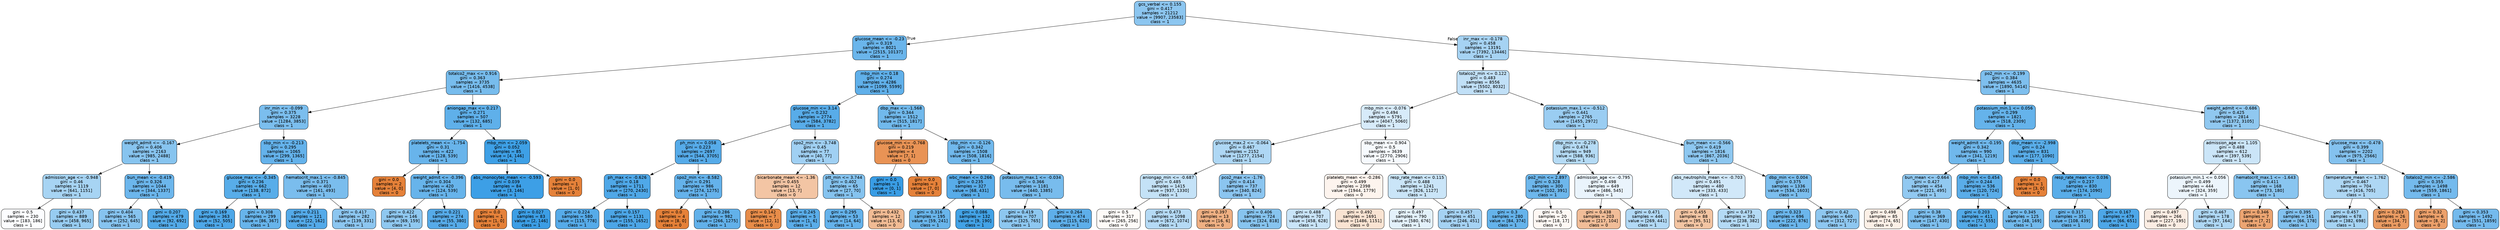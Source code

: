 digraph Tree {
node [shape=box, style="filled, rounded", color="black", fontname="helvetica"] ;
edge [fontname="helvetica"] ;
0 [label="gcs_verbal <= 0.155\ngini = 0.417\nsamples = 21212\nvalue = [9907, 23583]\nclass = 1", fillcolor="#8cc6f0"] ;
1 [label="glucose_mean <= -0.23\ngini = 0.319\nsamples = 8021\nvalue = [2515, 10137]\nclass = 1", fillcolor="#6ab5eb"] ;
0 -> 1 [labeldistance=2.5, labelangle=45, headlabel="True"] ;
2 [label="totalco2_max <= 0.916\ngini = 0.363\nsamples = 3735\nvalue = [1416, 4538]\nclass = 1", fillcolor="#77bced"] ;
1 -> 2 ;
3 [label="inr_min <= -0.099\ngini = 0.375\nsamples = 3228\nvalue = [1284, 3853]\nclass = 1", fillcolor="#7bbeee"] ;
2 -> 3 ;
4 [label="weight_admit <= -0.167\ngini = 0.406\nsamples = 2163\nvalue = [985, 2488]\nclass = 1", fillcolor="#87c4ef"] ;
3 -> 4 ;
5 [label="admission_age <= -0.948\ngini = 0.46\nsamples = 1119\nvalue = [641, 1151]\nclass = 1", fillcolor="#a7d4f3"] ;
4 -> 5 ;
6 [label="gini = 0.5\nsamples = 230\nvalue = [183, 186]\nclass = 1", fillcolor="#fcfdff"] ;
5 -> 6 ;
7 [label="gini = 0.437\nsamples = 889\nvalue = [458, 965]\nclass = 1", fillcolor="#97ccf1"] ;
5 -> 7 ;
8 [label="bun_mean <= -0.419\ngini = 0.326\nsamples = 1044\nvalue = [344, 1337]\nclass = 1", fillcolor="#6cb6ec"] ;
4 -> 8 ;
9 [label="gini = 0.404\nsamples = 565\nvalue = [252, 645]\nclass = 1", fillcolor="#86c3ef"] ;
8 -> 9 ;
10 [label="gini = 0.207\nsamples = 479\nvalue = [92, 692]\nclass = 1", fillcolor="#53aae8"] ;
8 -> 10 ;
11 [label="sbp_min <= -0.213\ngini = 0.295\nsamples = 1065\nvalue = [299, 1365]\nclass = 1", fillcolor="#64b2eb"] ;
3 -> 11 ;
12 [label="glucose_max <= -0.345\ngini = 0.236\nsamples = 662\nvalue = [138, 872]\nclass = 1", fillcolor="#58ade9"] ;
11 -> 12 ;
13 [label="gini = 0.169\nsamples = 363\nvalue = [52, 505]\nclass = 1", fillcolor="#4da7e8"] ;
12 -> 13 ;
14 [label="gini = 0.308\nsamples = 299\nvalue = [86, 367]\nclass = 1", fillcolor="#67b4eb"] ;
12 -> 14 ;
15 [label="hematocrit_max.1 <= -0.845\ngini = 0.371\nsamples = 403\nvalue = [161, 493]\nclass = 1", fillcolor="#7abded"] ;
11 -> 15 ;
16 [label="gini = 0.211\nsamples = 121\nvalue = [22, 162]\nclass = 1", fillcolor="#54aae9"] ;
15 -> 16 ;
17 [label="gini = 0.417\nsamples = 282\nvalue = [139, 331]\nclass = 1", fillcolor="#8cc6f0"] ;
15 -> 17 ;
18 [label="aniongap_max <= 0.217\ngini = 0.271\nsamples = 507\nvalue = [132, 685]\nclass = 1", fillcolor="#5fb0ea"] ;
2 -> 18 ;
19 [label="platelets_mean <= -1.754\ngini = 0.31\nsamples = 422\nvalue = [128, 539]\nclass = 1", fillcolor="#68b4eb"] ;
18 -> 19 ;
20 [label="gini = 0.0\nsamples = 2\nvalue = [4, 0]\nclass = 0", fillcolor="#e58139"] ;
19 -> 20 ;
21 [label="weight_admit <= -0.396\ngini = 0.304\nsamples = 420\nvalue = [124, 539]\nclass = 1", fillcolor="#67b4eb"] ;
19 -> 21 ;
22 [label="gini = 0.422\nsamples = 146\nvalue = [69, 159]\nclass = 1", fillcolor="#8fc8f0"] ;
21 -> 22 ;
23 [label="gini = 0.221\nsamples = 274\nvalue = [55, 380]\nclass = 1", fillcolor="#56abe9"] ;
21 -> 23 ;
24 [label="mbp_min <= 2.059\ngini = 0.052\nsamples = 85\nvalue = [4, 146]\nclass = 1", fillcolor="#3ea0e6"] ;
18 -> 24 ;
25 [label="abs_monocytes_mean <= -0.593\ngini = 0.039\nsamples = 84\nvalue = [3, 146]\nclass = 1", fillcolor="#3d9fe6"] ;
24 -> 25 ;
26 [label="gini = 0.0\nsamples = 1\nvalue = [1, 0]\nclass = 0", fillcolor="#e58139"] ;
25 -> 26 ;
27 [label="gini = 0.027\nsamples = 83\nvalue = [2, 146]\nclass = 1", fillcolor="#3c9ee5"] ;
25 -> 27 ;
28 [label="gini = 0.0\nsamples = 1\nvalue = [1, 0]\nclass = 0", fillcolor="#e58139"] ;
24 -> 28 ;
29 [label="mbp_min <= 0.18\ngini = 0.274\nsamples = 4286\nvalue = [1099, 5599]\nclass = 1", fillcolor="#60b0ea"] ;
1 -> 29 ;
30 [label="glucose_min <= 3.14\ngini = 0.232\nsamples = 2774\nvalue = [584, 3782]\nclass = 1", fillcolor="#58ace9"] ;
29 -> 30 ;
31 [label="ph_min <= 0.058\ngini = 0.223\nsamples = 2697\nvalue = [544, 3705]\nclass = 1", fillcolor="#56abe9"] ;
30 -> 31 ;
32 [label="ph_max <= -0.626\ngini = 0.18\nsamples = 1711\nvalue = [270, 2430]\nclass = 1", fillcolor="#4fa8e8"] ;
31 -> 32 ;
33 [label="gini = 0.224\nsamples = 580\nvalue = [115, 778]\nclass = 1", fillcolor="#56abe9"] ;
32 -> 33 ;
34 [label="gini = 0.157\nsamples = 1131\nvalue = [155, 1652]\nclass = 1", fillcolor="#4ca6e7"] ;
32 -> 34 ;
35 [label="spo2_min <= -8.582\ngini = 0.291\nsamples = 986\nvalue = [274, 1275]\nclass = 1", fillcolor="#64b2eb"] ;
31 -> 35 ;
36 [label="gini = 0.0\nsamples = 4\nvalue = [8, 0]\nclass = 0", fillcolor="#e58139"] ;
35 -> 36 ;
37 [label="gini = 0.286\nsamples = 982\nvalue = [266, 1275]\nclass = 1", fillcolor="#62b1ea"] ;
35 -> 37 ;
38 [label="spo2_min <= -3.748\ngini = 0.45\nsamples = 77\nvalue = [40, 77]\nclass = 1", fillcolor="#a0d0f3"] ;
30 -> 38 ;
39 [label="bicarbonate_mean <= -1.36\ngini = 0.455\nsamples = 12\nvalue = [13, 7]\nclass = 0", fillcolor="#f3c5a4"] ;
38 -> 39 ;
40 [label="gini = 0.142\nsamples = 7\nvalue = [12, 1]\nclass = 0", fillcolor="#e78c49"] ;
39 -> 40 ;
41 [label="gini = 0.245\nsamples = 5\nvalue = [1, 6]\nclass = 1", fillcolor="#5aade9"] ;
39 -> 41 ;
42 [label="ptt_min <= 3.744\ngini = 0.402\nsamples = 65\nvalue = [27, 70]\nclass = 1", fillcolor="#85c3ef"] ;
38 -> 42 ;
43 [label="gini = 0.295\nsamples = 53\nvalue = [14, 64]\nclass = 1", fillcolor="#64b2eb"] ;
42 -> 43 ;
44 [label="gini = 0.432\nsamples = 12\nvalue = [13, 6]\nclass = 0", fillcolor="#f1bb94"] ;
42 -> 44 ;
45 [label="dbp_max <= -1.568\ngini = 0.344\nsamples = 1512\nvalue = [515, 1817]\nclass = 1", fillcolor="#71b9ec"] ;
29 -> 45 ;
46 [label="glucose_min <= -0.768\ngini = 0.219\nsamples = 4\nvalue = [7, 1]\nclass = 0", fillcolor="#e99355"] ;
45 -> 46 ;
47 [label="gini = 0.0\nsamples = 1\nvalue = [0, 1]\nclass = 1", fillcolor="#399de5"] ;
46 -> 47 ;
48 [label="gini = 0.0\nsamples = 3\nvalue = [7, 0]\nclass = 0", fillcolor="#e58139"] ;
46 -> 48 ;
49 [label="sbp_min <= -0.126\ngini = 0.342\nsamples = 1508\nvalue = [508, 1816]\nclass = 1", fillcolor="#70b8ec"] ;
45 -> 49 ;
50 [label="wbc_mean <= 0.266\ngini = 0.235\nsamples = 327\nvalue = [68, 431]\nclass = 1", fillcolor="#58ace9"] ;
49 -> 50 ;
51 [label="gini = 0.316\nsamples = 195\nvalue = [59, 241]\nclass = 1", fillcolor="#69b5eb"] ;
50 -> 51 ;
52 [label="gini = 0.086\nsamples = 132\nvalue = [9, 190]\nclass = 1", fillcolor="#42a2e6"] ;
50 -> 52 ;
53 [label="potassium_max.1 <= -0.034\ngini = 0.366\nsamples = 1181\nvalue = [440, 1385]\nclass = 1", fillcolor="#78bced"] ;
49 -> 53 ;
54 [label="gini = 0.419\nsamples = 707\nvalue = [325, 765]\nclass = 1", fillcolor="#8dc7f0"] ;
53 -> 54 ;
55 [label="gini = 0.264\nsamples = 474\nvalue = [115, 620]\nclass = 1", fillcolor="#5eafea"] ;
53 -> 55 ;
56 [label="inr_max <= -0.178\ngini = 0.458\nsamples = 13191\nvalue = [7392, 13446]\nclass = 1", fillcolor="#a6d3f3"] ;
0 -> 56 [labeldistance=2.5, labelangle=-45, headlabel="False"] ;
57 [label="totalco2_min <= 0.122\ngini = 0.483\nsamples = 8556\nvalue = [5502, 8032]\nclass = 1", fillcolor="#c1e0f7"] ;
56 -> 57 ;
58 [label="mbp_min <= -0.076\ngini = 0.494\nsamples = 5791\nvalue = [4047, 5060]\nclass = 1", fillcolor="#d7ebfa"] ;
57 -> 58 ;
59 [label="glucose_max.2 <= -0.064\ngini = 0.467\nsamples = 2152\nvalue = [1277, 2154]\nclass = 1", fillcolor="#aed7f4"] ;
58 -> 59 ;
60 [label="aniongap_min <= -0.687\ngini = 0.485\nsamples = 1415\nvalue = [937, 1330]\nclass = 1", fillcolor="#c4e2f7"] ;
59 -> 60 ;
61 [label="gini = 0.5\nsamples = 317\nvalue = [265, 256]\nclass = 0", fillcolor="#fefbf8"] ;
60 -> 61 ;
62 [label="gini = 0.473\nsamples = 1098\nvalue = [672, 1074]\nclass = 1", fillcolor="#b5daf5"] ;
60 -> 62 ;
63 [label="pco2_max <= -1.76\ngini = 0.414\nsamples = 737\nvalue = [340, 824]\nclass = 1", fillcolor="#8bc5f0"] ;
59 -> 63 ;
64 [label="gini = 0.397\nsamples = 13\nvalue = [16, 6]\nclass = 0", fillcolor="#efb083"] ;
63 -> 64 ;
65 [label="gini = 0.406\nsamples = 724\nvalue = [324, 818]\nclass = 1", fillcolor="#87c4ef"] ;
63 -> 65 ;
66 [label="sbp_mean <= 0.904\ngini = 0.5\nsamples = 3639\nvalue = [2770, 2906]\nclass = 1", fillcolor="#f6fafe"] ;
58 -> 66 ;
67 [label="platelets_mean <= -0.286\ngini = 0.499\nsamples = 2398\nvalue = [1944, 1779]\nclass = 0", fillcolor="#fdf4ee"] ;
66 -> 67 ;
68 [label="gini = 0.488\nsamples = 707\nvalue = [458, 628]\nclass = 1", fillcolor="#c9e4f8"] ;
67 -> 68 ;
69 [label="gini = 0.492\nsamples = 1691\nvalue = [1486, 1151]\nclass = 0", fillcolor="#f9e3d2"] ;
67 -> 69 ;
70 [label="resp_rate_mean <= 0.115\ngini = 0.488\nsamples = 1241\nvalue = [826, 1127]\nclass = 1", fillcolor="#cae5f8"] ;
66 -> 70 ;
71 [label="gini = 0.497\nsamples = 790\nvalue = [580, 676]\nclass = 1", fillcolor="#e3f1fb"] ;
70 -> 71 ;
72 [label="gini = 0.457\nsamples = 451\nvalue = [246, 451]\nclass = 1", fillcolor="#a5d2f3"] ;
70 -> 72 ;
73 [label="potassium_max.1 <= -0.512\ngini = 0.441\nsamples = 2765\nvalue = [1455, 2972]\nclass = 1", fillcolor="#9acdf2"] ;
57 -> 73 ;
74 [label="dbp_min <= -0.278\ngini = 0.474\nsamples = 949\nvalue = [588, 936]\nclass = 1", fillcolor="#b5dbf5"] ;
73 -> 74 ;
75 [label="po2_min <= 2.897\ngini = 0.328\nsamples = 300\nvalue = [102, 391]\nclass = 1", fillcolor="#6db7ec"] ;
74 -> 75 ;
76 [label="gini = 0.3\nsamples = 280\nvalue = [84, 374]\nclass = 1", fillcolor="#65b3eb"] ;
75 -> 76 ;
77 [label="gini = 0.5\nsamples = 20\nvalue = [18, 17]\nclass = 0", fillcolor="#fef8f4"] ;
75 -> 77 ;
78 [label="admission_age <= -0.795\ngini = 0.498\nsamples = 649\nvalue = [486, 545]\nclass = 1", fillcolor="#eaf4fc"] ;
74 -> 78 ;
79 [label="gini = 0.438\nsamples = 203\nvalue = [217, 104]\nclass = 0", fillcolor="#f1bd98"] ;
78 -> 79 ;
80 [label="gini = 0.471\nsamples = 446\nvalue = [269, 441]\nclass = 1", fillcolor="#b2d9f5"] ;
78 -> 80 ;
81 [label="bun_mean <= -0.566\ngini = 0.419\nsamples = 1816\nvalue = [867, 2036]\nclass = 1", fillcolor="#8dc7f0"] ;
73 -> 81 ;
82 [label="abs_neutrophils_mean <= -0.703\ngini = 0.491\nsamples = 480\nvalue = [333, 433]\nclass = 1", fillcolor="#d1e8f9"] ;
81 -> 82 ;
83 [label="gini = 0.455\nsamples = 88\nvalue = [95, 51]\nclass = 0", fillcolor="#f3c5a3"] ;
82 -> 83 ;
84 [label="gini = 0.473\nsamples = 392\nvalue = [238, 382]\nclass = 1", fillcolor="#b4daf5"] ;
82 -> 84 ;
85 [label="dbp_min <= 0.004\ngini = 0.375\nsamples = 1336\nvalue = [534, 1603]\nclass = 1", fillcolor="#7bbeee"] ;
81 -> 85 ;
86 [label="gini = 0.323\nsamples = 696\nvalue = [222, 876]\nclass = 1", fillcolor="#6bb6ec"] ;
85 -> 86 ;
87 [label="gini = 0.42\nsamples = 640\nvalue = [312, 727]\nclass = 1", fillcolor="#8ec7f0"] ;
85 -> 87 ;
88 [label="po2_min <= -0.199\ngini = 0.384\nsamples = 4635\nvalue = [1890, 5414]\nclass = 1", fillcolor="#7ebfee"] ;
56 -> 88 ;
89 [label="potassium_min.1 <= 0.056\ngini = 0.299\nsamples = 1821\nvalue = [518, 2309]\nclass = 1", fillcolor="#65b3eb"] ;
88 -> 89 ;
90 [label="weight_admit <= -0.195\ngini = 0.342\nsamples = 990\nvalue = [341, 1219]\nclass = 1", fillcolor="#70b8ec"] ;
89 -> 90 ;
91 [label="bun_mean <= -0.664\ngini = 0.427\nsamples = 454\nvalue = [221, 495]\nclass = 1", fillcolor="#91c9f1"] ;
90 -> 91 ;
92 [label="gini = 0.498\nsamples = 85\nvalue = [74, 65]\nclass = 0", fillcolor="#fcf0e7"] ;
91 -> 92 ;
93 [label="gini = 0.38\nsamples = 369\nvalue = [147, 430]\nclass = 1", fillcolor="#7dbfee"] ;
91 -> 93 ;
94 [label="mbp_min <= 0.454\ngini = 0.244\nsamples = 536\nvalue = [120, 724]\nclass = 1", fillcolor="#5aade9"] ;
90 -> 94 ;
95 [label="gini = 0.203\nsamples = 411\nvalue = [72, 555]\nclass = 1", fillcolor="#53aae8"] ;
94 -> 95 ;
96 [label="gini = 0.345\nsamples = 125\nvalue = [48, 169]\nclass = 1", fillcolor="#71b9ec"] ;
94 -> 96 ;
97 [label="dbp_mean <= -2.998\ngini = 0.24\nsamples = 831\nvalue = [177, 1090]\nclass = 1", fillcolor="#59ade9"] ;
89 -> 97 ;
98 [label="gini = 0.0\nsamples = 1\nvalue = [3, 0]\nclass = 0", fillcolor="#e58139"] ;
97 -> 98 ;
99 [label="resp_rate_mean <= 0.036\ngini = 0.237\nsamples = 830\nvalue = [174, 1090]\nclass = 1", fillcolor="#59ade9"] ;
97 -> 99 ;
100 [label="gini = 0.317\nsamples = 351\nvalue = [108, 439]\nclass = 1", fillcolor="#6ab5eb"] ;
99 -> 100 ;
101 [label="gini = 0.167\nsamples = 479\nvalue = [66, 651]\nclass = 1", fillcolor="#4da7e8"] ;
99 -> 101 ;
102 [label="weight_admit <= -0.686\ngini = 0.425\nsamples = 2814\nvalue = [1372, 3105]\nclass = 1", fillcolor="#90c8f0"] ;
88 -> 102 ;
103 [label="admission_age <= 1.105\ngini = 0.488\nsamples = 612\nvalue = [397, 539]\nclass = 1", fillcolor="#cbe5f8"] ;
102 -> 103 ;
104 [label="potassium_min.1 <= 0.056\ngini = 0.499\nsamples = 444\nvalue = [324, 359]\nclass = 1", fillcolor="#ecf5fc"] ;
103 -> 104 ;
105 [label="gini = 0.497\nsamples = 266\nvalue = [227, 195]\nclass = 0", fillcolor="#fbede3"] ;
104 -> 105 ;
106 [label="gini = 0.467\nsamples = 178\nvalue = [97, 164]\nclass = 1", fillcolor="#aed7f4"] ;
104 -> 106 ;
107 [label="hematocrit_max.1 <= -1.643\ngini = 0.411\nsamples = 168\nvalue = [73, 180]\nclass = 1", fillcolor="#89c5f0"] ;
103 -> 107 ;
108 [label="gini = 0.346\nsamples = 7\nvalue = [7, 2]\nclass = 0", fillcolor="#eca572"] ;
107 -> 108 ;
109 [label="gini = 0.395\nsamples = 161\nvalue = [66, 178]\nclass = 1", fillcolor="#82c1ef"] ;
107 -> 109 ;
110 [label="glucose_max <= -0.478\ngini = 0.399\nsamples = 2202\nvalue = [975, 2566]\nclass = 1", fillcolor="#84c2ef"] ;
102 -> 110 ;
111 [label="temperature_mean <= 1.762\ngini = 0.467\nsamples = 704\nvalue = [416, 705]\nclass = 1", fillcolor="#aed7f4"] ;
110 -> 111 ;
112 [label="gini = 0.457\nsamples = 678\nvalue = [382, 698]\nclass = 1", fillcolor="#a5d3f3"] ;
111 -> 112 ;
113 [label="gini = 0.283\nsamples = 26\nvalue = [34, 7]\nclass = 0", fillcolor="#ea9b62"] ;
111 -> 113 ;
114 [label="totalco2_min <= -2.586\ngini = 0.355\nsamples = 1498\nvalue = [559, 1861]\nclass = 1", fillcolor="#74baed"] ;
110 -> 114 ;
115 [label="gini = 0.32\nsamples = 6\nvalue = [8, 2]\nclass = 0", fillcolor="#eca06a"] ;
114 -> 115 ;
116 [label="gini = 0.353\nsamples = 1492\nvalue = [551, 1859]\nclass = 1", fillcolor="#74baed"] ;
114 -> 116 ;
}